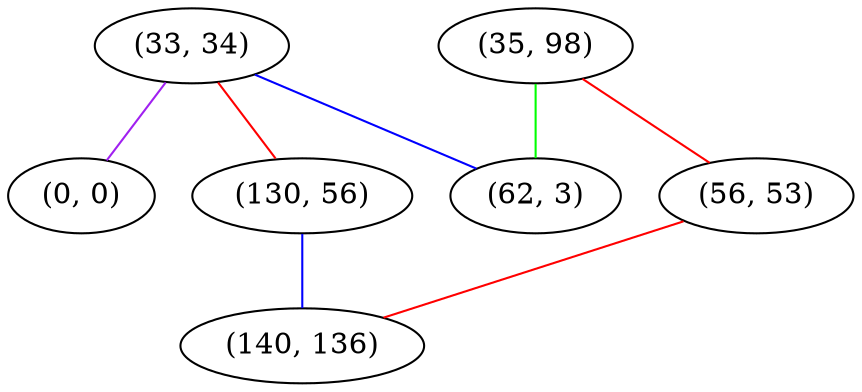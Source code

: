 graph "" {
"(33, 34)";
"(35, 98)";
"(0, 0)";
"(62, 3)";
"(130, 56)";
"(56, 53)";
"(140, 136)";
"(33, 34)" -- "(62, 3)"  [color=blue, key=0, weight=3];
"(33, 34)" -- "(130, 56)"  [color=red, key=0, weight=1];
"(33, 34)" -- "(0, 0)"  [color=purple, key=0, weight=4];
"(35, 98)" -- "(62, 3)"  [color=green, key=0, weight=2];
"(35, 98)" -- "(56, 53)"  [color=red, key=0, weight=1];
"(130, 56)" -- "(140, 136)"  [color=blue, key=0, weight=3];
"(56, 53)" -- "(140, 136)"  [color=red, key=0, weight=1];
}
